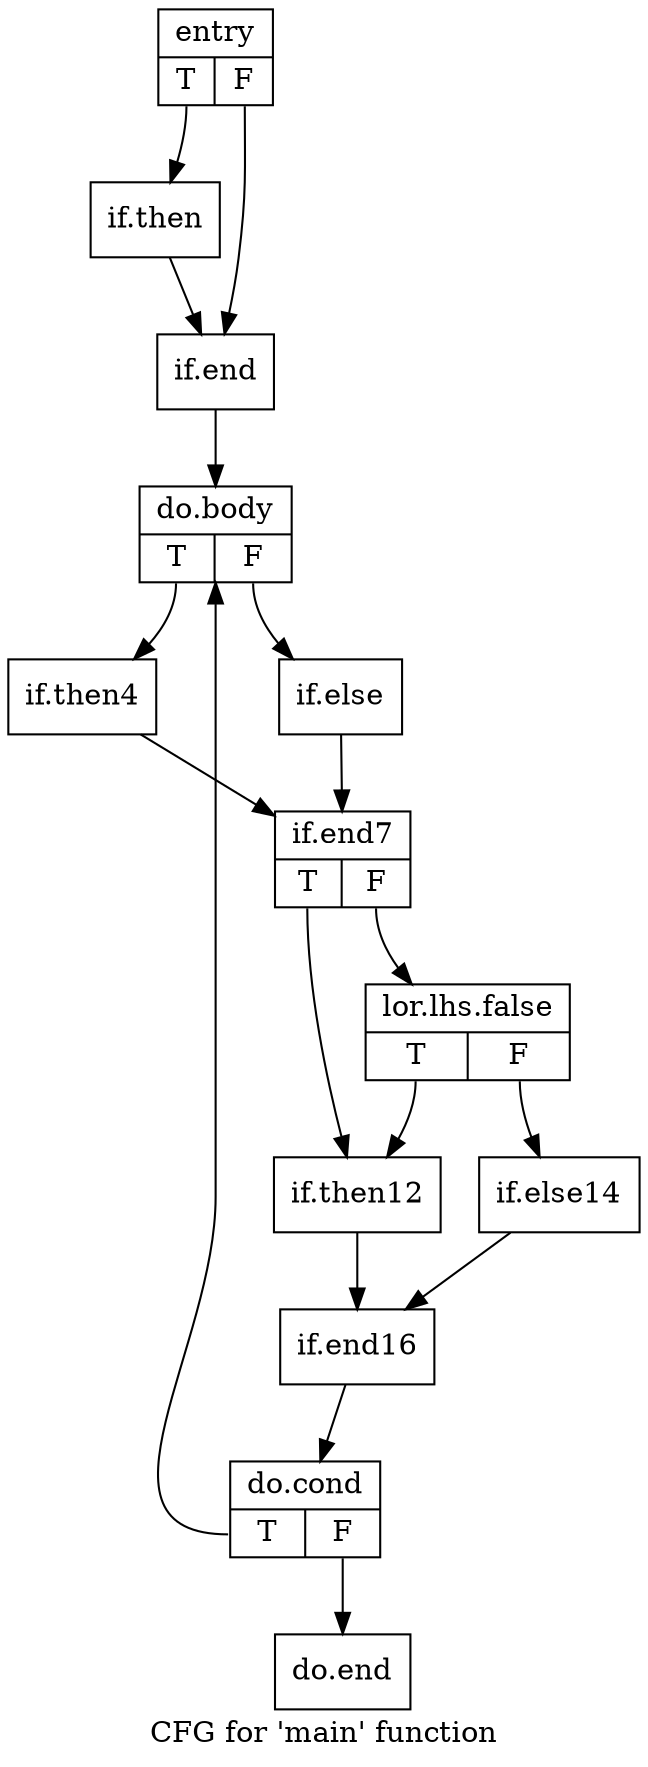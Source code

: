 digraph "CFG for 'main' function" {
	label="CFG for 'main' function";

	Node0x320ce00 [shape=record,label="{entry|{<s0>T|<s1>F}}"];
	Node0x320ce00:s0 -> Node0x3210e90;
	Node0x320ce00:s1 -> Node0x32283b0;
	Node0x3210e90 [shape=record,label="{if.then}"];
	Node0x3210e90 -> Node0x32283b0;
	Node0x32283b0 [shape=record,label="{if.end}"];
	Node0x32283b0 -> Node0x3228410;
	Node0x3228410 [shape=record,label="{do.body|{<s0>T|<s1>F}}"];
	Node0x3228410:s0 -> Node0x3210fe0;
	Node0x3228410:s1 -> Node0x3211040;
	Node0x3210fe0 [shape=record,label="{if.then4}"];
	Node0x3210fe0 -> Node0x32110a0;
	Node0x3211040 [shape=record,label="{if.else}"];
	Node0x3211040 -> Node0x32110a0;
	Node0x32110a0 [shape=record,label="{if.end7|{<s0>T|<s1>F}}"];
	Node0x32110a0:s0 -> Node0x3211160;
	Node0x32110a0:s1 -> Node0x3211100;
	Node0x3211100 [shape=record,label="{lor.lhs.false|{<s0>T|<s1>F}}"];
	Node0x3211100:s0 -> Node0x3211160;
	Node0x3211100:s1 -> Node0x3228790;
	Node0x3211160 [shape=record,label="{if.then12}"];
	Node0x3211160 -> Node0x32287f0;
	Node0x3228790 [shape=record,label="{if.else14}"];
	Node0x3228790 -> Node0x32287f0;
	Node0x32287f0 [shape=record,label="{if.end16}"];
	Node0x32287f0 -> Node0x3228850;
	Node0x3228850 [shape=record,label="{do.cond|{<s0>T|<s1>F}}"];
	Node0x3228850:s0 -> Node0x3228410;
	Node0x3228850:s1 -> Node0x32288b0;
	Node0x32288b0 [shape=record,label="{do.end}"];
}
